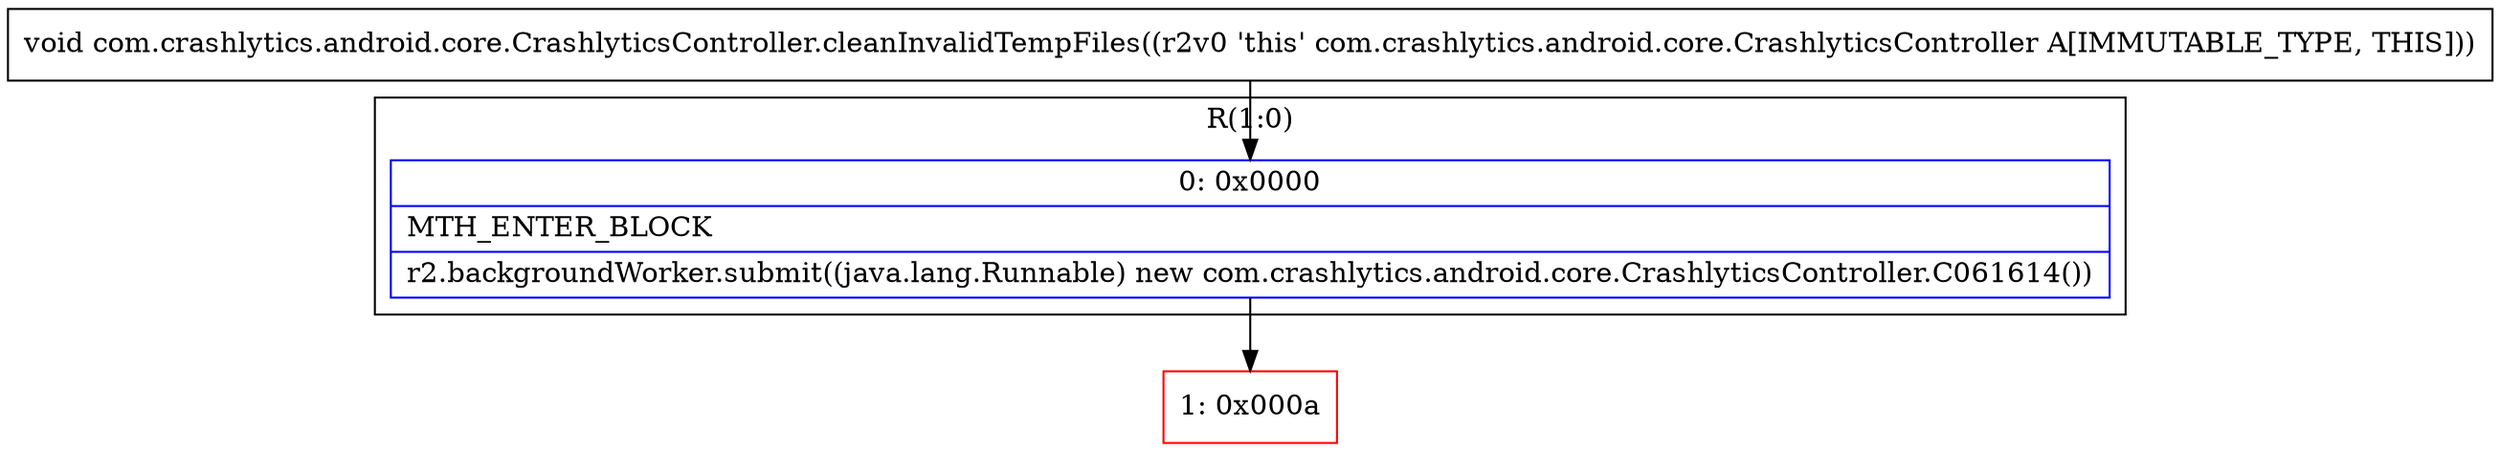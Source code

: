 digraph "CFG forcom.crashlytics.android.core.CrashlyticsController.cleanInvalidTempFiles()V" {
subgraph cluster_Region_1331107435 {
label = "R(1:0)";
node [shape=record,color=blue];
Node_0 [shape=record,label="{0\:\ 0x0000|MTH_ENTER_BLOCK\l|r2.backgroundWorker.submit((java.lang.Runnable) new com.crashlytics.android.core.CrashlyticsController.C061614())\l}"];
}
Node_1 [shape=record,color=red,label="{1\:\ 0x000a}"];
MethodNode[shape=record,label="{void com.crashlytics.android.core.CrashlyticsController.cleanInvalidTempFiles((r2v0 'this' com.crashlytics.android.core.CrashlyticsController A[IMMUTABLE_TYPE, THIS])) }"];
MethodNode -> Node_0;
Node_0 -> Node_1;
}

